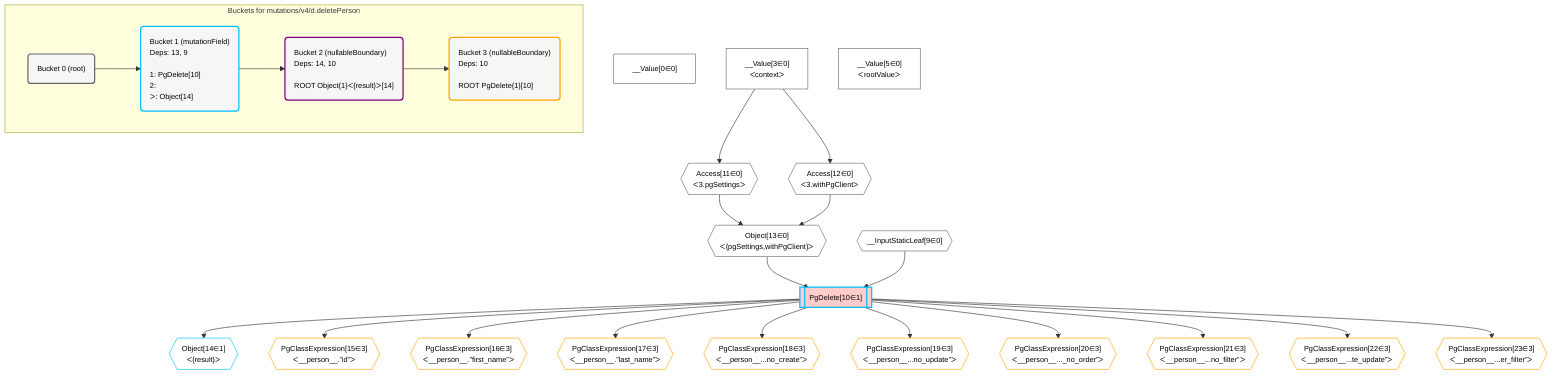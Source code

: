 %%{init: {'themeVariables': { 'fontSize': '12px'}}}%%
graph TD
    classDef path fill:#eee,stroke:#000,color:#000
    classDef plan fill:#fff,stroke-width:1px,color:#000
    classDef itemplan fill:#fff,stroke-width:2px,color:#000
    classDef unbatchedplan fill:#dff,stroke-width:1px,color:#000
    classDef sideeffectplan fill:#fcc,stroke-width:2px,color:#000
    classDef bucket fill:#f6f6f6,color:#000,stroke-width:2px,text-align:left


    %% define steps
    __Value0["__Value[0∈0]"]:::plan
    __Value3["__Value[3∈0]<br />ᐸcontextᐳ"]:::plan
    __Value5["__Value[5∈0]<br />ᐸrootValueᐳ"]:::plan
    __InputStaticLeaf9{{"__InputStaticLeaf[9∈0]"}}:::plan
    Access11{{"Access[11∈0]<br />ᐸ3.pgSettingsᐳ"}}:::plan
    Access12{{"Access[12∈0]<br />ᐸ3.withPgClientᐳ"}}:::plan
    Object13{{"Object[13∈0]<br />ᐸ{pgSettings,withPgClient}ᐳ"}}:::plan
    PgDelete10[["PgDelete[10∈1]"]]:::sideeffectplan
    Object14{{"Object[14∈1]<br />ᐸ{result}ᐳ"}}:::plan
    PgClassExpression15{{"PgClassExpression[15∈3]<br />ᐸ__person__.”id”ᐳ"}}:::plan
    PgClassExpression16{{"PgClassExpression[16∈3]<br />ᐸ__person__.”first_name”ᐳ"}}:::plan
    PgClassExpression17{{"PgClassExpression[17∈3]<br />ᐸ__person__.”last_name”ᐳ"}}:::plan
    PgClassExpression18{{"PgClassExpression[18∈3]<br />ᐸ__person__...no_create”ᐳ"}}:::plan
    PgClassExpression19{{"PgClassExpression[19∈3]<br />ᐸ__person__...no_update”ᐳ"}}:::plan
    PgClassExpression20{{"PgClassExpression[20∈3]<br />ᐸ__person__..._no_order”ᐳ"}}:::plan
    PgClassExpression21{{"PgClassExpression[21∈3]<br />ᐸ__person__...no_filter”ᐳ"}}:::plan
    PgClassExpression22{{"PgClassExpression[22∈3]<br />ᐸ__person__...te_update”ᐳ"}}:::plan
    PgClassExpression23{{"PgClassExpression[23∈3]<br />ᐸ__person__...er_filter”ᐳ"}}:::plan

    %% plan dependencies
    __Value3 --> Access11
    __Value3 --> Access12
    Access11 & Access12 --> Object13
    Object13 & __InputStaticLeaf9 --> PgDelete10
    PgDelete10 --> Object14
    PgDelete10 --> PgClassExpression15
    PgDelete10 --> PgClassExpression16
    PgDelete10 --> PgClassExpression17
    PgDelete10 --> PgClassExpression18
    PgDelete10 --> PgClassExpression19
    PgDelete10 --> PgClassExpression20
    PgDelete10 --> PgClassExpression21
    PgDelete10 --> PgClassExpression22
    PgDelete10 --> PgClassExpression23

    subgraph "Buckets for mutations/v4/d.deletePerson"
    Bucket0("Bucket 0 (root)"):::bucket
    classDef bucket0 stroke:#696969
    class Bucket0,__Value0,__Value3,__Value5,__InputStaticLeaf9,Access11,Access12,Object13 bucket0
    Bucket1("Bucket 1 (mutationField)<br />Deps: 13, 9<br /><br />1: PgDelete[10]<br />2: <br />ᐳ: Object[14]"):::bucket
    classDef bucket1 stroke:#00bfff
    class Bucket1,PgDelete10,Object14 bucket1
    Bucket2("Bucket 2 (nullableBoundary)<br />Deps: 14, 10<br /><br />ROOT Object{1}ᐸ{result}ᐳ[14]"):::bucket
    classDef bucket2 stroke:#7f007f
    class Bucket2 bucket2
    Bucket3("Bucket 3 (nullableBoundary)<br />Deps: 10<br /><br />ROOT PgDelete{1}[10]"):::bucket
    classDef bucket3 stroke:#ffa500
    class Bucket3,PgClassExpression15,PgClassExpression16,PgClassExpression17,PgClassExpression18,PgClassExpression19,PgClassExpression20,PgClassExpression21,PgClassExpression22,PgClassExpression23 bucket3
    Bucket0 --> Bucket1
    Bucket1 --> Bucket2
    Bucket2 --> Bucket3
    end